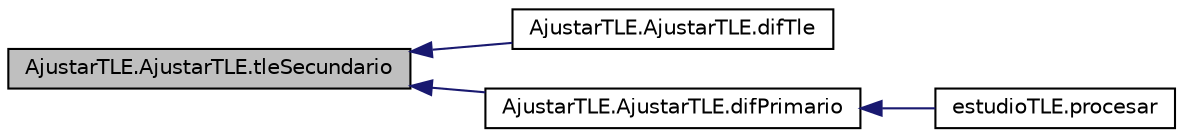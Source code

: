 digraph G
{
  edge [fontname="Helvetica",fontsize="10",labelfontname="Helvetica",labelfontsize="10"];
  node [fontname="Helvetica",fontsize="10",shape=record];
  rankdir="LR";
  Node1 [label="AjustarTLE.AjustarTLE.tleSecundario",height=0.2,width=0.4,color="black", fillcolor="grey75", style="filled" fontcolor="black"];
  Node1 -> Node2 [dir="back",color="midnightblue",fontsize="10",style="solid"];
  Node2 [label="AjustarTLE.AjustarTLE.difTle",height=0.2,width=0.4,color="black", fillcolor="white", style="filled",URL="$namespace_ajustar_t_l_e_1_1_ajustar_t_l_e.html#a4bebc343b4cce0cb101bd99f5c872b6b"];
  Node1 -> Node3 [dir="back",color="midnightblue",fontsize="10",style="solid"];
  Node3 [label="AjustarTLE.AjustarTLE.difPrimario",height=0.2,width=0.4,color="black", fillcolor="white", style="filled",URL="$namespace_ajustar_t_l_e_1_1_ajustar_t_l_e.html#a55606547afe873c79e7365c980522508"];
  Node3 -> Node4 [dir="back",color="midnightblue",fontsize="10",style="solid"];
  Node4 [label="estudioTLE.procesar",height=0.2,width=0.4,color="black", fillcolor="white", style="filled",URL="$namespaceestudio_t_l_e.html#a05f5fb07809e9aed4c1d036c20f31d2d"];
}
